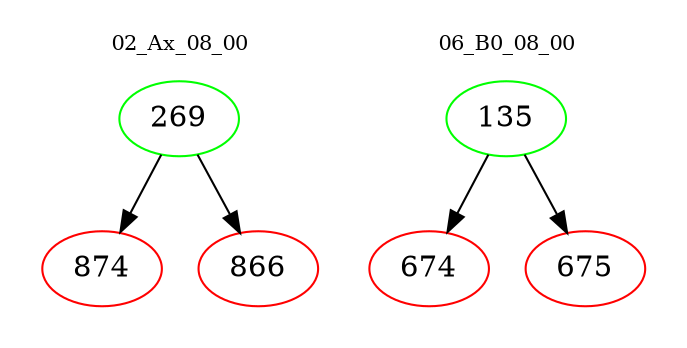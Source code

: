 digraph{
subgraph cluster_0 {
color = white
label = "02_Ax_08_00";
fontsize=10;
T0_269 [label="269", color="green"]
T0_269 -> T0_874 [color="black"]
T0_874 [label="874", color="red"]
T0_269 -> T0_866 [color="black"]
T0_866 [label="866", color="red"]
}
subgraph cluster_1 {
color = white
label = "06_B0_08_00";
fontsize=10;
T1_135 [label="135", color="green"]
T1_135 -> T1_674 [color="black"]
T1_674 [label="674", color="red"]
T1_135 -> T1_675 [color="black"]
T1_675 [label="675", color="red"]
}
}
